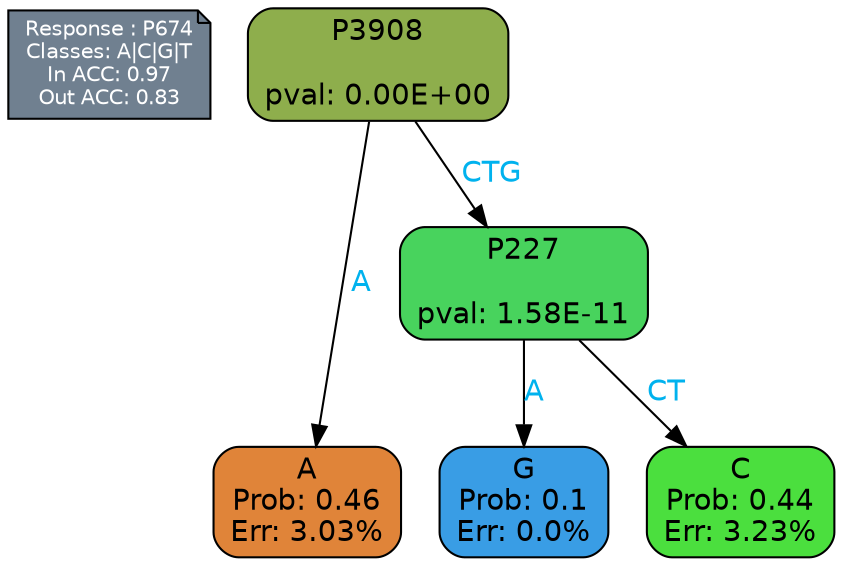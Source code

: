 digraph Tree {
node [shape=box, style="filled, rounded", color="black", fontname=helvetica] ;
graph [ranksep=equally, splines=polylines, bgcolor=transparent, dpi=600] ;
edge [fontname=helvetica] ;
LEGEND [label="Response : P674
Classes: A|C|G|T
In ACC: 0.97
Out ACC: 0.83
",shape=note,align=left,style=filled,fillcolor="slategray",fontcolor="white",fontsize=10];1 [label="P3908

pval: 0.00E+00", fillcolor="#8eae4c"] ;
2 [label="A
Prob: 0.46
Err: 3.03%", fillcolor="#e08439"] ;
3 [label="P227

pval: 1.58E-11", fillcolor="#48d35d"] ;
4 [label="G
Prob: 0.1
Err: 0.0%", fillcolor="#399de5"] ;
5 [label="C
Prob: 0.44
Err: 3.23%", fillcolor="#4bdf3e"] ;
1 -> 2 [label="A",fontcolor=deepskyblue2] ;
1 -> 3 [label="CTG",fontcolor=deepskyblue2] ;
3 -> 4 [label="A",fontcolor=deepskyblue2] ;
3 -> 5 [label="CT",fontcolor=deepskyblue2] ;
{rank = same; 2;4;5;}{rank = same; LEGEND;1;}}